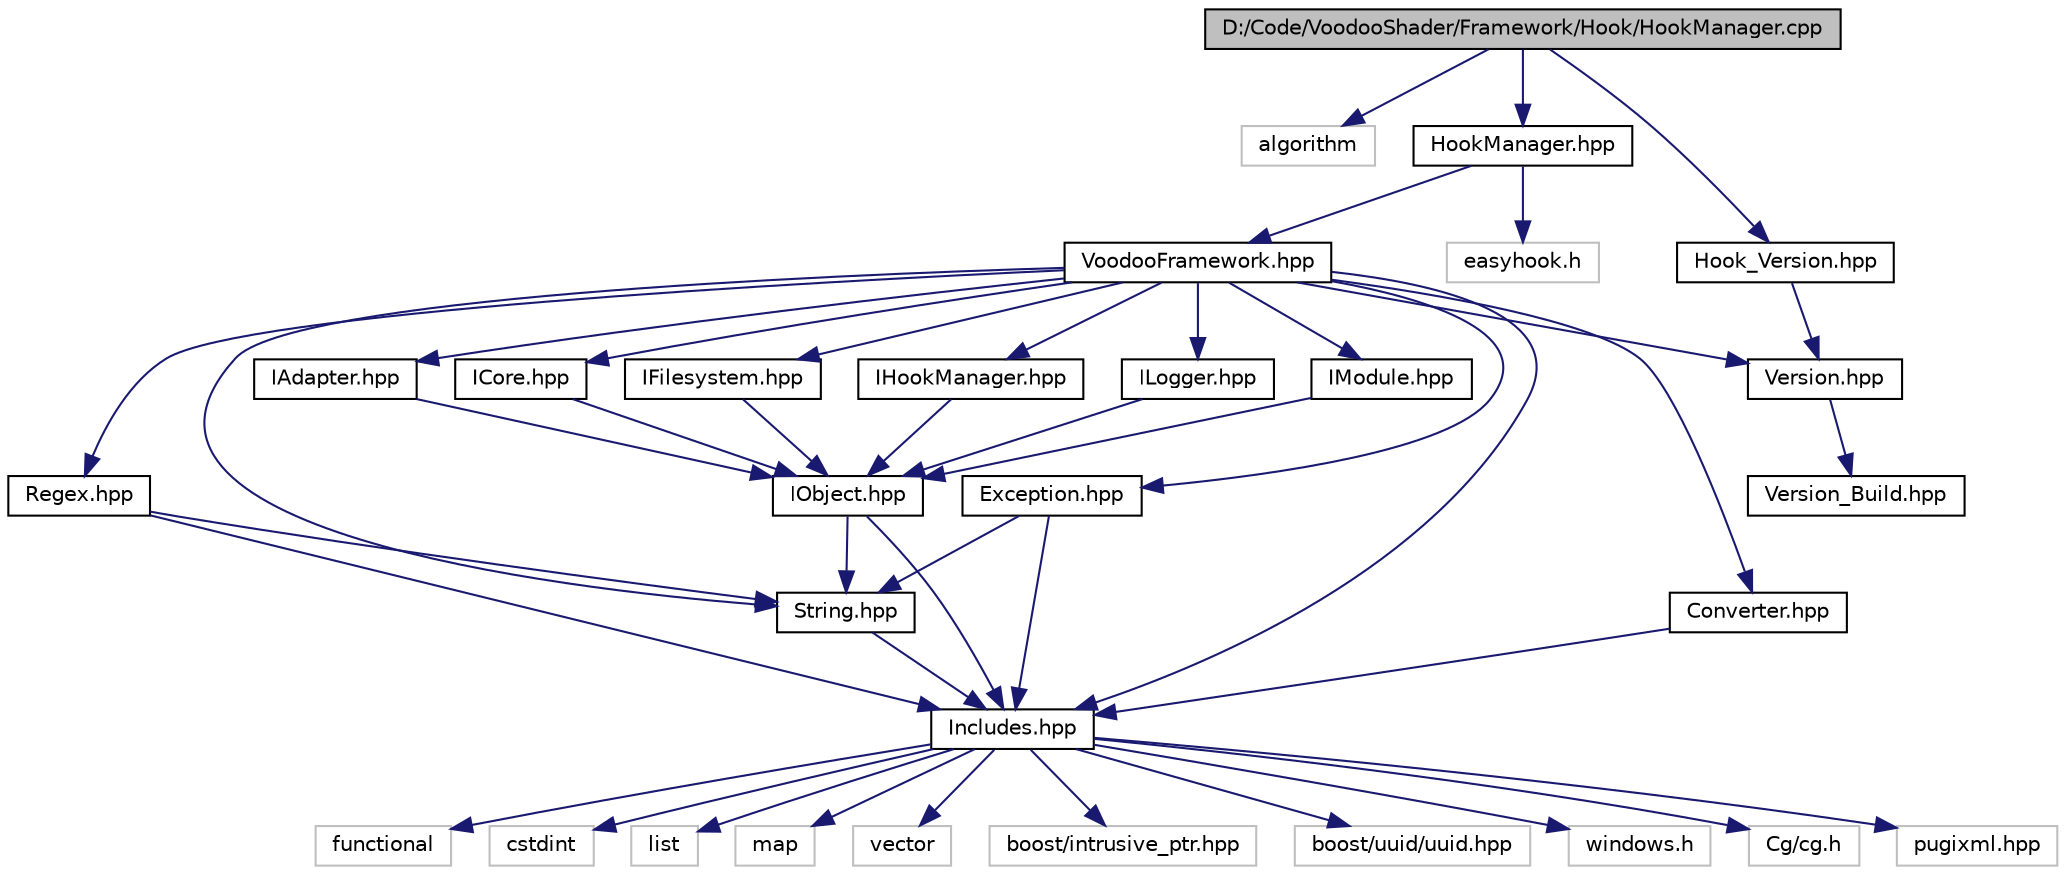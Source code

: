 digraph G
{
  edge [fontname="Helvetica",fontsize="10",labelfontname="Helvetica",labelfontsize="10"];
  node [fontname="Helvetica",fontsize="10",shape=record];
  Node1 [label="D:/Code/VoodooShader/Framework/Hook/HookManager.cpp",height=0.2,width=0.4,color="black", fillcolor="grey75", style="filled" fontcolor="black"];
  Node1 -> Node2 [color="midnightblue",fontsize="10",style="solid",fontname="Helvetica"];
  Node2 [label="algorithm",height=0.2,width=0.4,color="grey75", fillcolor="white", style="filled"];
  Node1 -> Node3 [color="midnightblue",fontsize="10",style="solid",fontname="Helvetica"];
  Node3 [label="HookManager.hpp",height=0.2,width=0.4,color="black", fillcolor="white", style="filled",URL="$_hook_manager_8hpp.html"];
  Node3 -> Node4 [color="midnightblue",fontsize="10",style="solid",fontname="Helvetica"];
  Node4 [label="easyhook.h",height=0.2,width=0.4,color="grey75", fillcolor="white", style="filled"];
  Node3 -> Node5 [color="midnightblue",fontsize="10",style="solid",fontname="Helvetica"];
  Node5 [label="VoodooFramework.hpp",height=0.2,width=0.4,color="black", fillcolor="white", style="filled",URL="$_voodoo_framework_8hpp.html"];
  Node5 -> Node6 [color="midnightblue",fontsize="10",style="solid",fontname="Helvetica"];
  Node6 [label="Includes.hpp",height=0.2,width=0.4,color="black", fillcolor="white", style="filled",URL="$_includes_8hpp.html"];
  Node6 -> Node7 [color="midnightblue",fontsize="10",style="solid",fontname="Helvetica"];
  Node7 [label="functional",height=0.2,width=0.4,color="grey75", fillcolor="white", style="filled"];
  Node6 -> Node8 [color="midnightblue",fontsize="10",style="solid",fontname="Helvetica"];
  Node8 [label="cstdint",height=0.2,width=0.4,color="grey75", fillcolor="white", style="filled"];
  Node6 -> Node9 [color="midnightblue",fontsize="10",style="solid",fontname="Helvetica"];
  Node9 [label="list",height=0.2,width=0.4,color="grey75", fillcolor="white", style="filled"];
  Node6 -> Node10 [color="midnightblue",fontsize="10",style="solid",fontname="Helvetica"];
  Node10 [label="map",height=0.2,width=0.4,color="grey75", fillcolor="white", style="filled"];
  Node6 -> Node11 [color="midnightblue",fontsize="10",style="solid",fontname="Helvetica"];
  Node11 [label="vector",height=0.2,width=0.4,color="grey75", fillcolor="white", style="filled"];
  Node6 -> Node12 [color="midnightblue",fontsize="10",style="solid",fontname="Helvetica"];
  Node12 [label="boost/intrusive_ptr.hpp",height=0.2,width=0.4,color="grey75", fillcolor="white", style="filled"];
  Node6 -> Node13 [color="midnightblue",fontsize="10",style="solid",fontname="Helvetica"];
  Node13 [label="boost/uuid/uuid.hpp",height=0.2,width=0.4,color="grey75", fillcolor="white", style="filled"];
  Node6 -> Node14 [color="midnightblue",fontsize="10",style="solid",fontname="Helvetica"];
  Node14 [label="windows.h",height=0.2,width=0.4,color="grey75", fillcolor="white", style="filled"];
  Node6 -> Node15 [color="midnightblue",fontsize="10",style="solid",fontname="Helvetica"];
  Node15 [label="Cg/cg.h",height=0.2,width=0.4,color="grey75", fillcolor="white", style="filled"];
  Node6 -> Node16 [color="midnightblue",fontsize="10",style="solid",fontname="Helvetica"];
  Node16 [label="pugixml.hpp",height=0.2,width=0.4,color="grey75", fillcolor="white", style="filled"];
  Node5 -> Node17 [color="midnightblue",fontsize="10",style="solid",fontname="Helvetica"];
  Node17 [label="Converter.hpp",height=0.2,width=0.4,color="black", fillcolor="white", style="filled",URL="$_converter_8hpp.html"];
  Node17 -> Node6 [color="midnightblue",fontsize="10",style="solid",fontname="Helvetica"];
  Node5 -> Node18 [color="midnightblue",fontsize="10",style="solid",fontname="Helvetica"];
  Node18 [label="Exception.hpp",height=0.2,width=0.4,color="black", fillcolor="white", style="filled",URL="$_exception_8hpp.html"];
  Node18 -> Node6 [color="midnightblue",fontsize="10",style="solid",fontname="Helvetica"];
  Node18 -> Node19 [color="midnightblue",fontsize="10",style="solid",fontname="Helvetica"];
  Node19 [label="String.hpp",height=0.2,width=0.4,color="black", fillcolor="white", style="filled",URL="$_string_8hpp.html"];
  Node19 -> Node6 [color="midnightblue",fontsize="10",style="solid",fontname="Helvetica"];
  Node5 -> Node20 [color="midnightblue",fontsize="10",style="solid",fontname="Helvetica"];
  Node20 [label="Regex.hpp",height=0.2,width=0.4,color="black", fillcolor="white", style="filled",URL="$_regex_8hpp.html"];
  Node20 -> Node6 [color="midnightblue",fontsize="10",style="solid",fontname="Helvetica"];
  Node20 -> Node19 [color="midnightblue",fontsize="10",style="solid",fontname="Helvetica"];
  Node5 -> Node19 [color="midnightblue",fontsize="10",style="solid",fontname="Helvetica"];
  Node5 -> Node21 [color="midnightblue",fontsize="10",style="solid",fontname="Helvetica"];
  Node21 [label="Version.hpp",height=0.2,width=0.4,color="black", fillcolor="white", style="filled",URL="$_version_8hpp.html"];
  Node21 -> Node22 [color="midnightblue",fontsize="10",style="solid",fontname="Helvetica"];
  Node22 [label="Version_Build.hpp",height=0.2,width=0.4,color="black", fillcolor="white", style="filled",URL="$_version___build_8hpp.html"];
  Node5 -> Node23 [color="midnightblue",fontsize="10",style="solid",fontname="Helvetica"];
  Node23 [label="IAdapter.hpp",height=0.2,width=0.4,color="black", fillcolor="white", style="filled",URL="$_i_adapter_8hpp.html"];
  Node23 -> Node24 [color="midnightblue",fontsize="10",style="solid",fontname="Helvetica"];
  Node24 [label="IObject.hpp",height=0.2,width=0.4,color="black", fillcolor="white", style="filled",URL="$_i_object_8hpp.html"];
  Node24 -> Node6 [color="midnightblue",fontsize="10",style="solid",fontname="Helvetica"];
  Node24 -> Node19 [color="midnightblue",fontsize="10",style="solid",fontname="Helvetica"];
  Node5 -> Node25 [color="midnightblue",fontsize="10",style="solid",fontname="Helvetica"];
  Node25 [label="ICore.hpp",height=0.2,width=0.4,color="black", fillcolor="white", style="filled",URL="$_i_core_8hpp.html"];
  Node25 -> Node24 [color="midnightblue",fontsize="10",style="solid",fontname="Helvetica"];
  Node5 -> Node26 [color="midnightblue",fontsize="10",style="solid",fontname="Helvetica"];
  Node26 [label="IFilesystem.hpp",height=0.2,width=0.4,color="black", fillcolor="white", style="filled",URL="$_i_filesystem_8hpp.html"];
  Node26 -> Node24 [color="midnightblue",fontsize="10",style="solid",fontname="Helvetica"];
  Node5 -> Node27 [color="midnightblue",fontsize="10",style="solid",fontname="Helvetica"];
  Node27 [label="IHookManager.hpp",height=0.2,width=0.4,color="black", fillcolor="white", style="filled",URL="$_i_hook_manager_8hpp.html"];
  Node27 -> Node24 [color="midnightblue",fontsize="10",style="solid",fontname="Helvetica"];
  Node5 -> Node28 [color="midnightblue",fontsize="10",style="solid",fontname="Helvetica"];
  Node28 [label="ILogger.hpp",height=0.2,width=0.4,color="black", fillcolor="white", style="filled",URL="$_i_logger_8hpp.html"];
  Node28 -> Node24 [color="midnightblue",fontsize="10",style="solid",fontname="Helvetica"];
  Node5 -> Node29 [color="midnightblue",fontsize="10",style="solid",fontname="Helvetica"];
  Node29 [label="IModule.hpp",height=0.2,width=0.4,color="black", fillcolor="white", style="filled",URL="$_i_module_8hpp.html"];
  Node29 -> Node24 [color="midnightblue",fontsize="10",style="solid",fontname="Helvetica"];
  Node1 -> Node30 [color="midnightblue",fontsize="10",style="solid",fontname="Helvetica"];
  Node30 [label="Hook_Version.hpp",height=0.2,width=0.4,color="black", fillcolor="white", style="filled",URL="$_hook___version_8hpp.html"];
  Node30 -> Node21 [color="midnightblue",fontsize="10",style="solid",fontname="Helvetica"];
}
